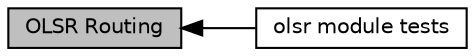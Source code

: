 digraph "OLSR Routing"
{
  edge [fontname="Helvetica",fontsize="10",labelfontname="Helvetica",labelfontsize="10"];
  node [fontname="Helvetica",fontsize="10",shape=box];
  rankdir=LR;
  Node2 [label="olsr module tests",height=0.2,width=0.4,color="black", fillcolor="white", style="filled",URL="$group__olsr-test.html",tooltip=" "];
  Node1 [label="OLSR Routing",height=0.2,width=0.4,color="black", fillcolor="grey75", style="filled", fontcolor="black",tooltip="This section documents the API of the ns-3 OLSR module."];
  Node1->Node2 [shape=plaintext, dir="back", style="solid"];
}
